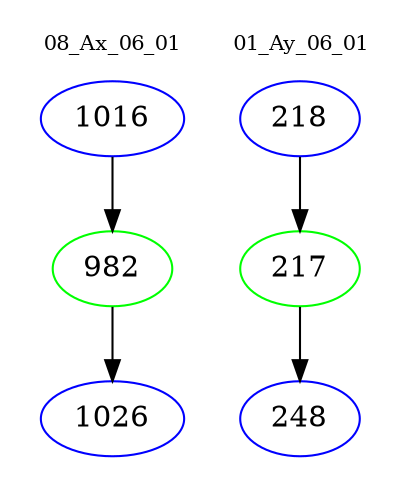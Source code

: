 digraph{
subgraph cluster_0 {
color = white
label = "08_Ax_06_01";
fontsize=10;
T0_1016 [label="1016", color="blue"]
T0_1016 -> T0_982 [color="black"]
T0_982 [label="982", color="green"]
T0_982 -> T0_1026 [color="black"]
T0_1026 [label="1026", color="blue"]
}
subgraph cluster_1 {
color = white
label = "01_Ay_06_01";
fontsize=10;
T1_218 [label="218", color="blue"]
T1_218 -> T1_217 [color="black"]
T1_217 [label="217", color="green"]
T1_217 -> T1_248 [color="black"]
T1_248 [label="248", color="blue"]
}
}
